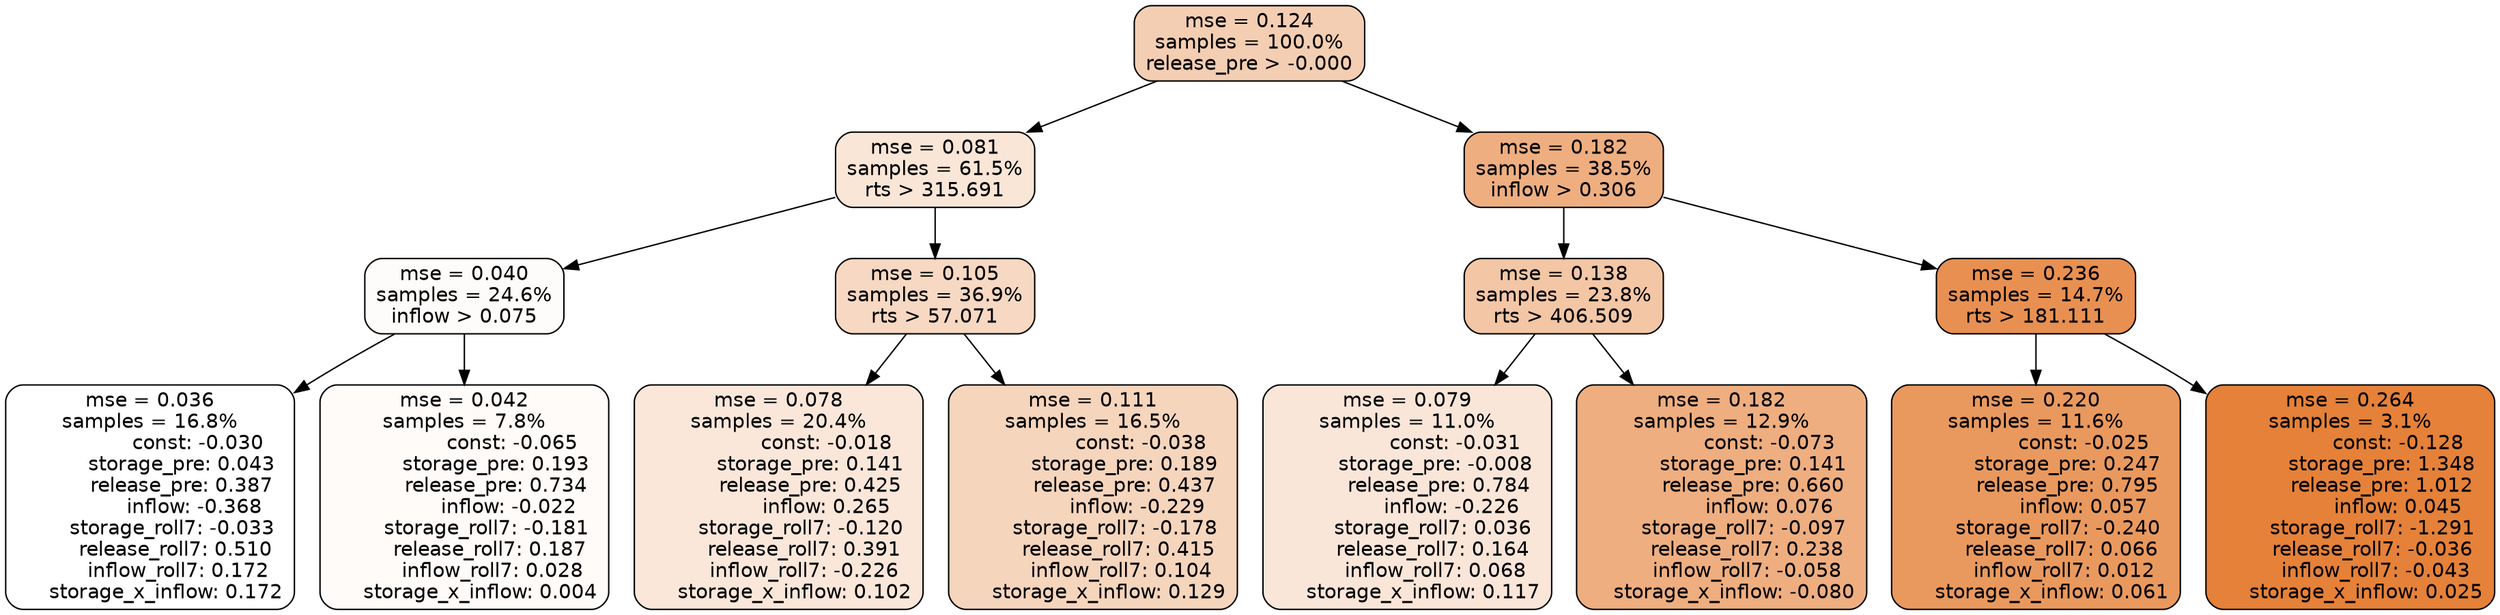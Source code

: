 digraph tree {
node [shape=rectangle, style="filled, rounded", color="black", fontname=helvetica] ;
edge [fontname=helvetica] ;
	"0" [label="mse = 0.124
samples = 100.0%
release_pre > -0.000", fillcolor="#f4ceb2"]
	"1" [label="mse = 0.081
samples = 61.5%
rts > 315.691", fillcolor="#f9e6d7"]
	"8" [label="mse = 0.182
samples = 38.5%
inflow > 0.306", fillcolor="#eeae80"]
	"5" [label="mse = 0.040
samples = 24.6%
inflow > 0.075", fillcolor="#fefcfb"]
	"2" [label="mse = 0.105
samples = 36.9%
rts > 57.071", fillcolor="#f7d8c2"]
	"9" [label="mse = 0.138
samples = 23.8%
rts > 406.509", fillcolor="#f3c6a5"]
	"12" [label="mse = 0.236
samples = 14.7%
rts > 181.111", fillcolor="#e89051"]
	"6" [label="mse = 0.036
samples = 16.8%
               const: -0.030
          storage_pre: 0.043
          release_pre: 0.387
              inflow: -0.368
       storage_roll7: -0.033
        release_roll7: 0.510
         inflow_roll7: 0.172
     storage_x_inflow: 0.172", fillcolor="#ffffff"]
	"7" [label="mse = 0.042
samples = 7.8%
               const: -0.065
          storage_pre: 0.193
          release_pre: 0.734
              inflow: -0.022
       storage_roll7: -0.181
        release_roll7: 0.187
         inflow_roll7: 0.028
     storage_x_inflow: 0.004", fillcolor="#fefbf9"]
	"3" [label="mse = 0.078
samples = 20.4%
               const: -0.018
          storage_pre: 0.141
          release_pre: 0.425
               inflow: 0.265
       storage_roll7: -0.120
        release_roll7: 0.391
        inflow_roll7: -0.226
     storage_x_inflow: 0.102", fillcolor="#fae7da"]
	"4" [label="mse = 0.111
samples = 16.5%
               const: -0.038
          storage_pre: 0.189
          release_pre: 0.437
              inflow: -0.229
       storage_roll7: -0.178
        release_roll7: 0.415
         inflow_roll7: 0.104
     storage_x_inflow: 0.129", fillcolor="#f6d5bd"]
	"11" [label="mse = 0.079
samples = 11.0%
               const: -0.031
         storage_pre: -0.008
          release_pre: 0.784
              inflow: -0.226
        storage_roll7: 0.036
        release_roll7: 0.164
         inflow_roll7: 0.068
     storage_x_inflow: 0.117", fillcolor="#fae6d9"]
	"10" [label="mse = 0.182
samples = 12.9%
               const: -0.073
          storage_pre: 0.141
          release_pre: 0.660
               inflow: 0.076
       storage_roll7: -0.097
        release_roll7: 0.238
        inflow_roll7: -0.058
    storage_x_inflow: -0.080", fillcolor="#eeae80"]
	"13" [label="mse = 0.220
samples = 11.6%
               const: -0.025
          storage_pre: 0.247
          release_pre: 0.795
               inflow: 0.057
       storage_roll7: -0.240
        release_roll7: 0.066
         inflow_roll7: 0.012
     storage_x_inflow: 0.061", fillcolor="#e9995e"]
	"14" [label="mse = 0.264
samples = 3.1%
               const: -0.128
          storage_pre: 1.348
          release_pre: 1.012
               inflow: 0.045
       storage_roll7: -1.291
       release_roll7: -0.036
        inflow_roll7: -0.043
     storage_x_inflow: 0.025", fillcolor="#e58139"]

	"0" -> "1"
	"0" -> "8"
	"1" -> "2"
	"1" -> "5"
	"8" -> "9"
	"8" -> "12"
	"5" -> "6"
	"5" -> "7"
	"2" -> "3"
	"2" -> "4"
	"9" -> "10"
	"9" -> "11"
	"12" -> "13"
	"12" -> "14"
}
